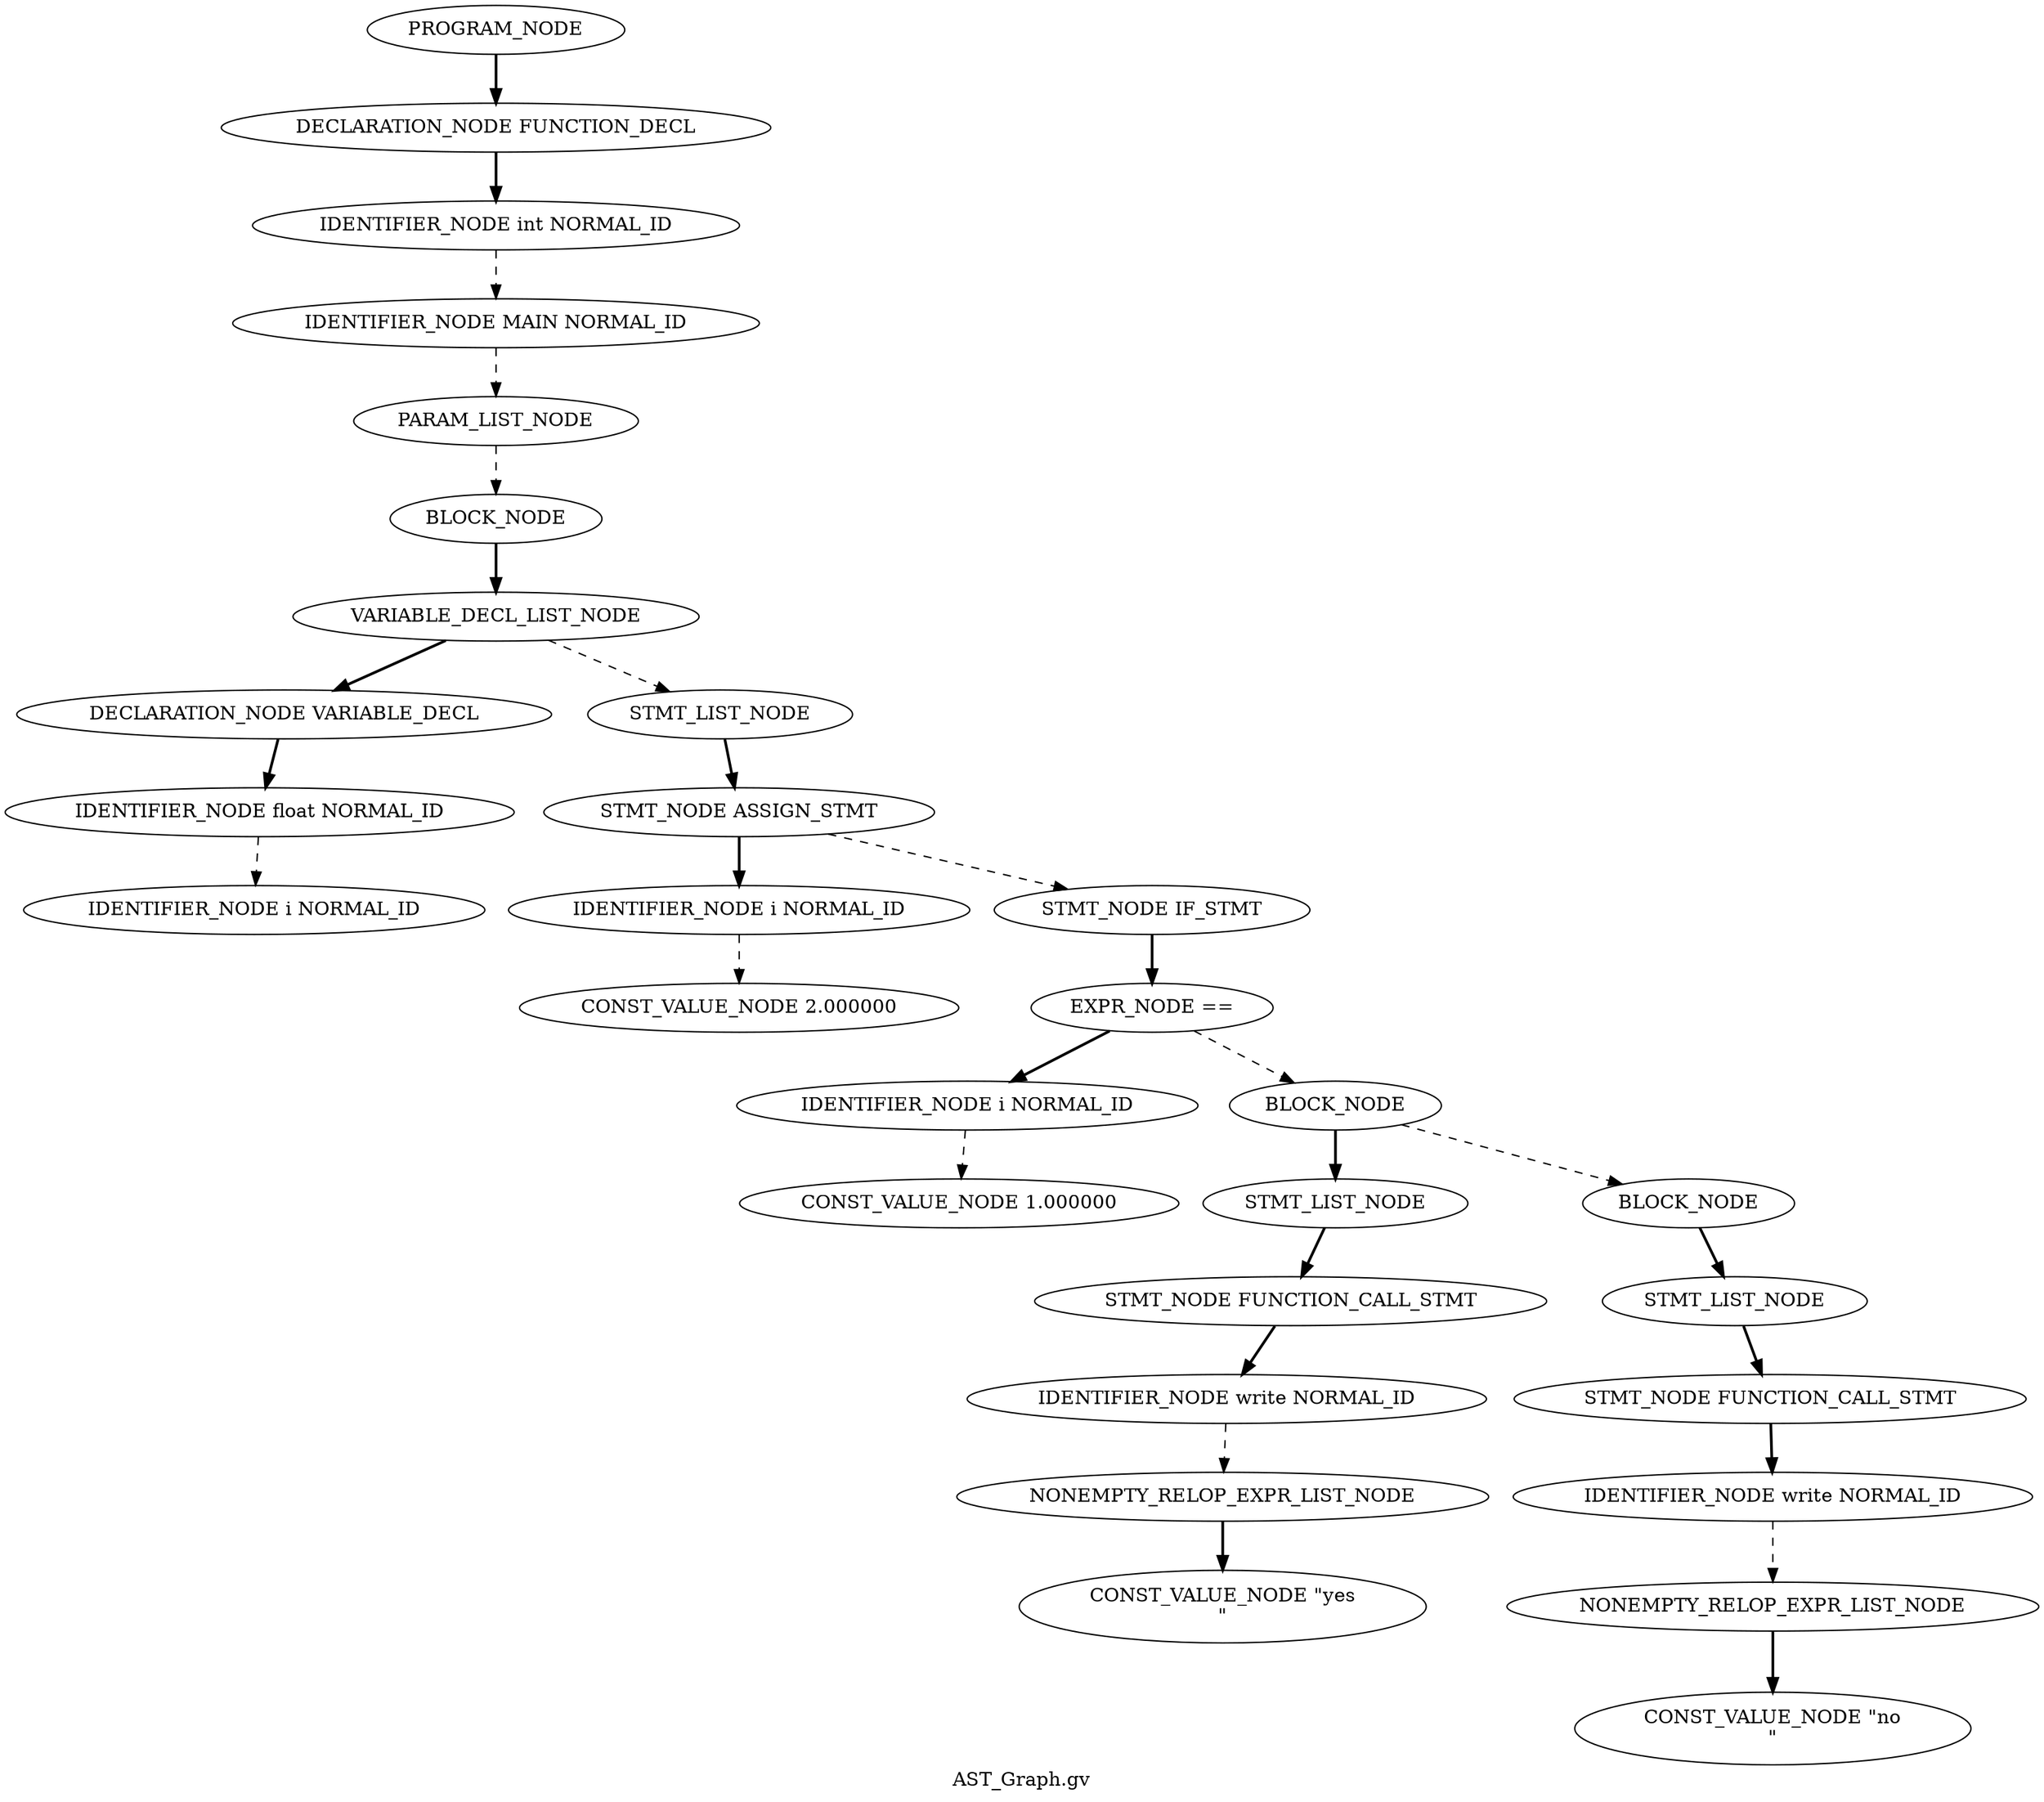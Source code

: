 Digraph AST
{
label = "AST_Graph.gv"
node0 [label ="PROGRAM_NODE"]
node1 [label ="DECLARATION_NODE FUNCTION_DECL"]
node2 [label ="IDENTIFIER_NODE int NORMAL_ID"]
node3 [label ="IDENTIFIER_NODE MAIN NORMAL_ID"]
node4 [label ="PARAM_LIST_NODE"]
node5 [label ="BLOCK_NODE"]
node6 [label ="VARIABLE_DECL_LIST_NODE"]
node7 [label ="DECLARATION_NODE VARIABLE_DECL"]
node8 [label ="IDENTIFIER_NODE float NORMAL_ID"]
node9 [label ="IDENTIFIER_NODE i NORMAL_ID"]
node8 -> node9 [style = dashed]
node7 -> node8 [style = bold]
node6 -> node7 [style = bold]
node10 [label ="STMT_LIST_NODE"]
node11 [label ="STMT_NODE ASSIGN_STMT"]
node12 [label ="IDENTIFIER_NODE i NORMAL_ID"]
node13 [label ="CONST_VALUE_NODE 2.000000"]
node12 -> node13 [style = dashed]
node11 -> node12 [style = bold]
node14 [label ="STMT_NODE IF_STMT"]
node15 [label ="EXPR_NODE =="]
node16 [label ="IDENTIFIER_NODE i NORMAL_ID"]
node17 [label ="CONST_VALUE_NODE 1.000000"]
node16 -> node17 [style = dashed]
node15 -> node16 [style = bold]
node18 [label ="BLOCK_NODE"]
node19 [label ="STMT_LIST_NODE"]
node20 [label ="STMT_NODE FUNCTION_CALL_STMT"]
node21 [label ="IDENTIFIER_NODE write NORMAL_ID"]
node22 [label ="NONEMPTY_RELOP_EXPR_LIST_NODE"]
node23 [label ="CONST_VALUE_NODE \"yes\n\""]
node22 -> node23 [style = bold]
node21 -> node22 [style = dashed]
node20 -> node21 [style = bold]
node19 -> node20 [style = bold]
node18 -> node19 [style = bold]
node24 [label ="BLOCK_NODE"]
node25 [label ="STMT_LIST_NODE"]
node26 [label ="STMT_NODE FUNCTION_CALL_STMT"]
node27 [label ="IDENTIFIER_NODE write NORMAL_ID"]
node28 [label ="NONEMPTY_RELOP_EXPR_LIST_NODE"]
node29 [label ="CONST_VALUE_NODE \"no\n\""]
node28 -> node29 [style = bold]
node27 -> node28 [style = dashed]
node26 -> node27 [style = bold]
node25 -> node26 [style = bold]
node24 -> node25 [style = bold]
node18 -> node24 [style = dashed]
node15 -> node18 [style = dashed]
node14 -> node15 [style = bold]
node11 -> node14 [style = dashed]
node10 -> node11 [style = bold]
node6 -> node10 [style = dashed]
node5 -> node6 [style = bold]
node4 -> node5 [style = dashed]
node3 -> node4 [style = dashed]
node2 -> node3 [style = dashed]
node1 -> node2 [style = bold]
node0 -> node1 [style = bold]
}

